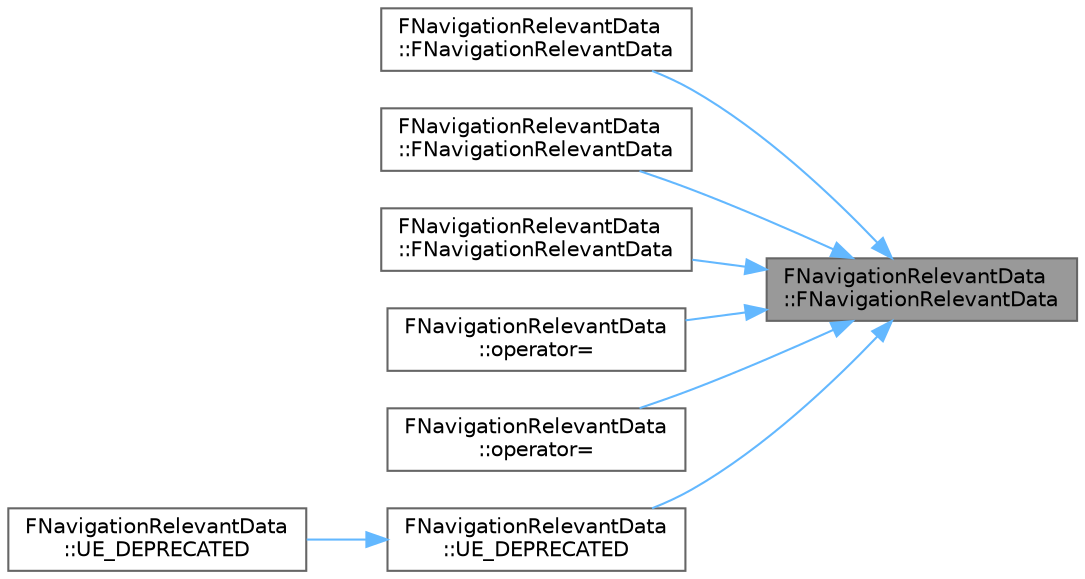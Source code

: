 digraph "FNavigationRelevantData::FNavigationRelevantData"
{
 // INTERACTIVE_SVG=YES
 // LATEX_PDF_SIZE
  bgcolor="transparent";
  edge [fontname=Helvetica,fontsize=10,labelfontname=Helvetica,labelfontsize=10];
  node [fontname=Helvetica,fontsize=10,shape=box,height=0.2,width=0.4];
  rankdir="RL";
  Node1 [id="Node000001",label="FNavigationRelevantData\l::FNavigationRelevantData",height=0.2,width=0.4,color="gray40", fillcolor="grey60", style="filled", fontcolor="black",tooltip=" "];
  Node1 -> Node2 [id="edge1_Node000001_Node000002",dir="back",color="steelblue1",style="solid",tooltip=" "];
  Node2 [id="Node000002",label="FNavigationRelevantData\l::FNavigationRelevantData",height=0.2,width=0.4,color="grey40", fillcolor="white", style="filled",URL="$dd/d79/structFNavigationRelevantData.html#aae6e4b42de6882a555be6773997ae2fd",tooltip=" "];
  Node1 -> Node3 [id="edge2_Node000001_Node000003",dir="back",color="steelblue1",style="solid",tooltip=" "];
  Node3 [id="Node000003",label="FNavigationRelevantData\l::FNavigationRelevantData",height=0.2,width=0.4,color="grey40", fillcolor="white", style="filled",URL="$dd/d79/structFNavigationRelevantData.html#a1f84b60fe9d046df452aae430d1c8766",tooltip=" "];
  Node1 -> Node4 [id="edge3_Node000001_Node000004",dir="back",color="steelblue1",style="solid",tooltip=" "];
  Node4 [id="Node000004",label="FNavigationRelevantData\l::FNavigationRelevantData",height=0.2,width=0.4,color="grey40", fillcolor="white", style="filled",URL="$dd/d79/structFNavigationRelevantData.html#a39435905a620ae78931489214c2adddb",tooltip=" "];
  Node1 -> Node5 [id="edge4_Node000001_Node000005",dir="back",color="steelblue1",style="solid",tooltip=" "];
  Node5 [id="Node000005",label="FNavigationRelevantData\l::operator=",height=0.2,width=0.4,color="grey40", fillcolor="white", style="filled",URL="$dd/d79/structFNavigationRelevantData.html#a64621d9982d47ab09d4f939eaf818c47",tooltip=" "];
  Node1 -> Node6 [id="edge5_Node000001_Node000006",dir="back",color="steelblue1",style="solid",tooltip=" "];
  Node6 [id="Node000006",label="FNavigationRelevantData\l::operator=",height=0.2,width=0.4,color="grey40", fillcolor="white", style="filled",URL="$dd/d79/structFNavigationRelevantData.html#a620367b1c7766b544dd8865d2d1a7fb3",tooltip=" "];
  Node1 -> Node7 [id="edge6_Node000001_Node000007",dir="back",color="steelblue1",style="solid",tooltip=" "];
  Node7 [id="Node000007",label="FNavigationRelevantData\l::UE_DEPRECATED",height=0.2,width=0.4,color="grey40", fillcolor="white", style="filled",URL="$dd/d79/structFNavigationRelevantData.html#a4ef826cca8ae3b209d22d3f66881d9c6",tooltip=" "];
  Node7 -> Node8 [id="edge7_Node000007_Node000008",dir="back",color="steelblue1",style="solid",tooltip=" "];
  Node8 [id="Node000008",label="FNavigationRelevantData\l::UE_DEPRECATED",height=0.2,width=0.4,color="grey40", fillcolor="white", style="filled",URL="$dd/d79/structFNavigationRelevantData.html#aaf4cb4832f5d5b7c069cc9018e1d8fb2",tooltip=" "];
}
